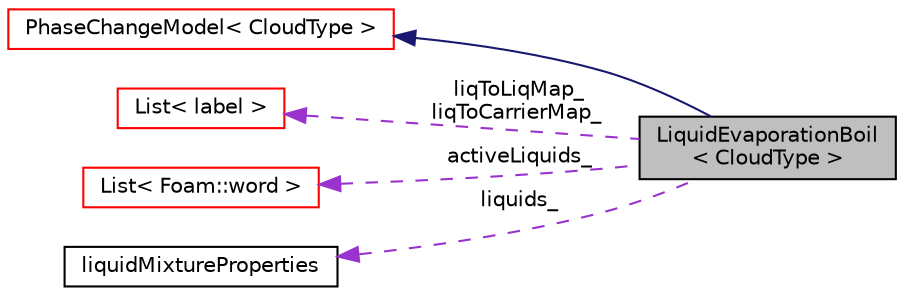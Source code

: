 digraph "LiquidEvaporationBoil&lt; CloudType &gt;"
{
  bgcolor="transparent";
  edge [fontname="Helvetica",fontsize="10",labelfontname="Helvetica",labelfontsize="10"];
  node [fontname="Helvetica",fontsize="10",shape=record];
  rankdir="LR";
  Node1 [label="LiquidEvaporationBoil\l\< CloudType \>",height=0.2,width=0.4,color="black", fillcolor="grey75", style="filled", fontcolor="black"];
  Node2 -> Node1 [dir="back",color="midnightblue",fontsize="10",style="solid",fontname="Helvetica"];
  Node2 [label="PhaseChangeModel\< CloudType \>",height=0.2,width=0.4,color="red",URL="$a01878.html",tooltip="Templated phase change model class. "];
  Node3 -> Node1 [dir="back",color="darkorchid3",fontsize="10",style="dashed",label=" liqToLiqMap_\nliqToCarrierMap_" ,fontname="Helvetica"];
  Node3 [label="List\< label \>",height=0.2,width=0.4,color="red",URL="$a01397.html"];
  Node4 -> Node1 [dir="back",color="darkorchid3",fontsize="10",style="dashed",label=" activeLiquids_" ,fontname="Helvetica"];
  Node4 [label="List\< Foam::word \>",height=0.2,width=0.4,color="red",URL="$a01397.html"];
  Node5 -> Node1 [dir="back",color="darkorchid3",fontsize="10",style="dashed",label=" liquids_" ,fontname="Helvetica"];
  Node5 [label="liquidMixtureProperties",height=0.2,width=0.4,color="black",URL="$a01392.html",tooltip="A mixture of liquids. "];
}
